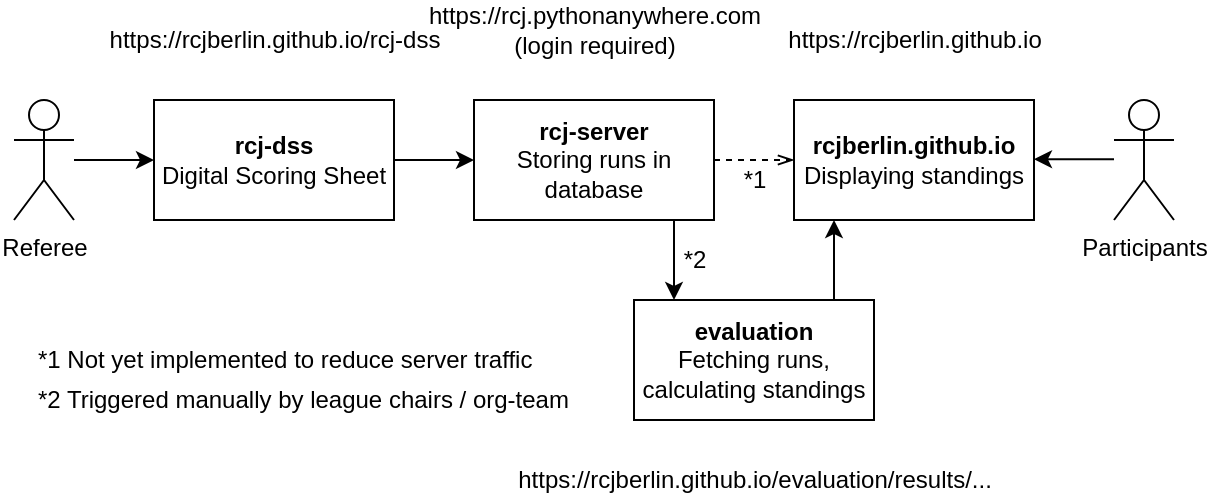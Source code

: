 <mxfile version="12.6.7" type="device"><diagram id="1P3Dm5ylf3DGqMvXQeW4" name="Page-1"><mxGraphModel dx="1038" dy="553" grid="1" gridSize="10" guides="1" tooltips="1" connect="1" arrows="1" fold="1" page="1" pageScale="1" pageWidth="850" pageHeight="1100" math="0" shadow="0"><root><mxCell id="0"/><mxCell id="1" parent="0"/><mxCell id="kIM6rUkS9ez63v6f2-rz-1" value="&lt;div&gt;Referee&lt;/div&gt;" style="shape=umlActor;verticalLabelPosition=bottom;labelBackgroundColor=#ffffff;verticalAlign=top;html=1;outlineConnect=0;" parent="1" vertex="1"><mxGeometry x="10" y="120" width="30" height="60" as="geometry"/></mxCell><mxCell id="kIM6rUkS9ez63v6f2-rz-4" style="edgeStyle=orthogonalEdgeStyle;rounded=0;orthogonalLoop=1;jettySize=auto;html=1;exitX=1;exitY=0.5;exitDx=0;exitDy=0;entryX=0;entryY=0.5;entryDx=0;entryDy=0;" parent="1" source="kIM6rUkS9ez63v6f2-rz-2" target="kIM6rUkS9ez63v6f2-rz-3" edge="1"><mxGeometry relative="1" as="geometry"/></mxCell><mxCell id="kIM6rUkS9ez63v6f2-rz-2" value="&lt;div&gt;&lt;b&gt;rcj-dss&lt;/b&gt;&lt;/div&gt;&lt;div&gt;Digital Scoring Sheet&lt;/div&gt;" style="rounded=0;whiteSpace=wrap;html=1;" parent="1" vertex="1"><mxGeometry x="80" y="120" width="120" height="60" as="geometry"/></mxCell><mxCell id="kIM6rUkS9ez63v6f2-rz-18" style="edgeStyle=orthogonalEdgeStyle;rounded=0;orthogonalLoop=1;jettySize=auto;html=1;exitX=1;exitY=0.5;exitDx=0;exitDy=0;entryX=0;entryY=0.5;entryDx=0;entryDy=0;startArrow=none;startFill=0;dashed=1;endArrow=openThin;endFill=0;" parent="1" source="kIM6rUkS9ez63v6f2-rz-3" target="kIM6rUkS9ez63v6f2-rz-7" edge="1"><mxGeometry relative="1" as="geometry"/></mxCell><mxCell id="kIM6rUkS9ez63v6f2-rz-3" value="&lt;div&gt;&lt;b&gt;rcj-server&lt;/b&gt;&lt;/div&gt;&lt;div&gt;Storing runs in database&lt;br&gt;&lt;/div&gt;" style="rounded=0;whiteSpace=wrap;html=1;" parent="1" vertex="1"><mxGeometry x="240" y="120" width="120" height="60" as="geometry"/></mxCell><mxCell id="kIM6rUkS9ez63v6f2-rz-5" value="&lt;div&gt;&lt;b&gt;evaluation&lt;/b&gt;&lt;/div&gt;&lt;div&gt;Fetching runs, calculating standings&lt;br&gt;&lt;/div&gt;" style="rounded=0;whiteSpace=wrap;html=1;" parent="1" vertex="1"><mxGeometry x="320" y="220" width="120" height="60" as="geometry"/></mxCell><mxCell id="kIM6rUkS9ez63v6f2-rz-7" value="&lt;div&gt;&lt;b&gt;rcjberlin.github.io&lt;/b&gt;&lt;/div&gt;&lt;div&gt;Displaying standings&lt;br&gt;&lt;b&gt;&lt;/b&gt;&lt;/div&gt;" style="rounded=0;whiteSpace=wrap;html=1;" parent="1" vertex="1"><mxGeometry x="400" y="120" width="120" height="60" as="geometry"/></mxCell><mxCell id="kIM6rUkS9ez63v6f2-rz-12" value="&lt;div&gt;Participants&lt;/div&gt;" style="shape=umlActor;verticalLabelPosition=bottom;labelBackgroundColor=#ffffff;verticalAlign=top;html=1;outlineConnect=0;" parent="1" vertex="1"><mxGeometry x="560" y="120" width="30" height="60" as="geometry"/></mxCell><mxCell id="kIM6rUkS9ez63v6f2-rz-15" value="" style="endArrow=classic;html=1;entryX=0;entryY=0.5;entryDx=0;entryDy=0;" parent="1" target="kIM6rUkS9ez63v6f2-rz-2" edge="1"><mxGeometry width="50" height="50" relative="1" as="geometry"><mxPoint x="40" y="150" as="sourcePoint"/><mxPoint x="60" y="290" as="targetPoint"/></mxGeometry></mxCell><mxCell id="kIM6rUkS9ez63v6f2-rz-16" value="" style="endArrow=classic;html=1;" parent="1" edge="1"><mxGeometry width="50" height="50" relative="1" as="geometry"><mxPoint x="340" y="180" as="sourcePoint"/><mxPoint x="340" y="220" as="targetPoint"/></mxGeometry></mxCell><mxCell id="kIM6rUkS9ez63v6f2-rz-17" value="" style="endArrow=classic;html=1;" parent="1" edge="1"><mxGeometry width="50" height="50" relative="1" as="geometry"><mxPoint x="420" y="220" as="sourcePoint"/><mxPoint x="420" y="180" as="targetPoint"/></mxGeometry></mxCell><mxCell id="kIM6rUkS9ez63v6f2-rz-19" value="" style="endArrow=classic;html=1;" parent="1" edge="1"><mxGeometry width="50" height="50" relative="1" as="geometry"><mxPoint x="560" y="149.58" as="sourcePoint"/><mxPoint x="520" y="149.58" as="targetPoint"/></mxGeometry></mxCell><mxCell id="kIM6rUkS9ez63v6f2-rz-20" value="https://rcjberlin.github.io/rcj-dss" style="text;html=1;align=center;verticalAlign=middle;resizable=0;points=[];autosize=1;" parent="1" vertex="1"><mxGeometry x="50" y="80" width="180" height="20" as="geometry"/></mxCell><mxCell id="kIM6rUkS9ez63v6f2-rz-21" value="&lt;div&gt;https://rcj.pythonanywhere.com&lt;/div&gt;&lt;div&gt;(login required)&lt;br&gt;&lt;/div&gt;" style="text;html=1;align=center;verticalAlign=middle;resizable=0;points=[];autosize=1;" parent="1" vertex="1"><mxGeometry x="210" y="70" width="180" height="30" as="geometry"/></mxCell><mxCell id="kIM6rUkS9ez63v6f2-rz-22" value="&lt;div&gt;https://rcjberlin.github.io&lt;/div&gt;" style="text;html=1;align=center;verticalAlign=middle;resizable=0;points=[];autosize=1;" parent="1" vertex="1"><mxGeometry x="390" y="80" width="140" height="20" as="geometry"/></mxCell><mxCell id="kIM6rUkS9ez63v6f2-rz-23" value="*1" style="text;html=1;align=center;verticalAlign=middle;resizable=0;points=[];autosize=1;" parent="1" vertex="1"><mxGeometry x="365" y="150" width="30" height="20" as="geometry"/></mxCell><mxCell id="kIM6rUkS9ez63v6f2-rz-24" value="*2" style="text;html=1;align=center;verticalAlign=middle;resizable=0;points=[];autosize=1;" parent="1" vertex="1"><mxGeometry x="335" y="190" width="30" height="20" as="geometry"/></mxCell><mxCell id="kIM6rUkS9ez63v6f2-rz-25" value="&lt;div align=&quot;left&quot;&gt;*1 Not yet implemented to reduce server traffic&lt;br&gt;&lt;/div&gt;" style="text;html=1;align=left;verticalAlign=middle;resizable=0;points=[];autosize=1;" parent="1" vertex="1"><mxGeometry x="20" y="240" width="260" height="20" as="geometry"/></mxCell><mxCell id="kIM6rUkS9ez63v6f2-rz-26" value="&lt;div align=&quot;left&quot;&gt;*2 Triggered manually by league chairs / org-team&lt;/div&gt;" style="text;html=1;align=left;verticalAlign=middle;resizable=0;points=[];autosize=1;" parent="1" vertex="1"><mxGeometry x="20" y="260" width="270" height="20" as="geometry"/></mxCell><mxCell id="YP-nd2qEatkj0CZlYot1-1" value="https://rcjberlin.github.io/evaluation/results/..." style="text;html=1;align=center;verticalAlign=middle;resizable=0;points=[];autosize=1;" vertex="1" parent="1"><mxGeometry x="260" y="300" width="240" height="20" as="geometry"/></mxCell></root></mxGraphModel></diagram></mxfile>